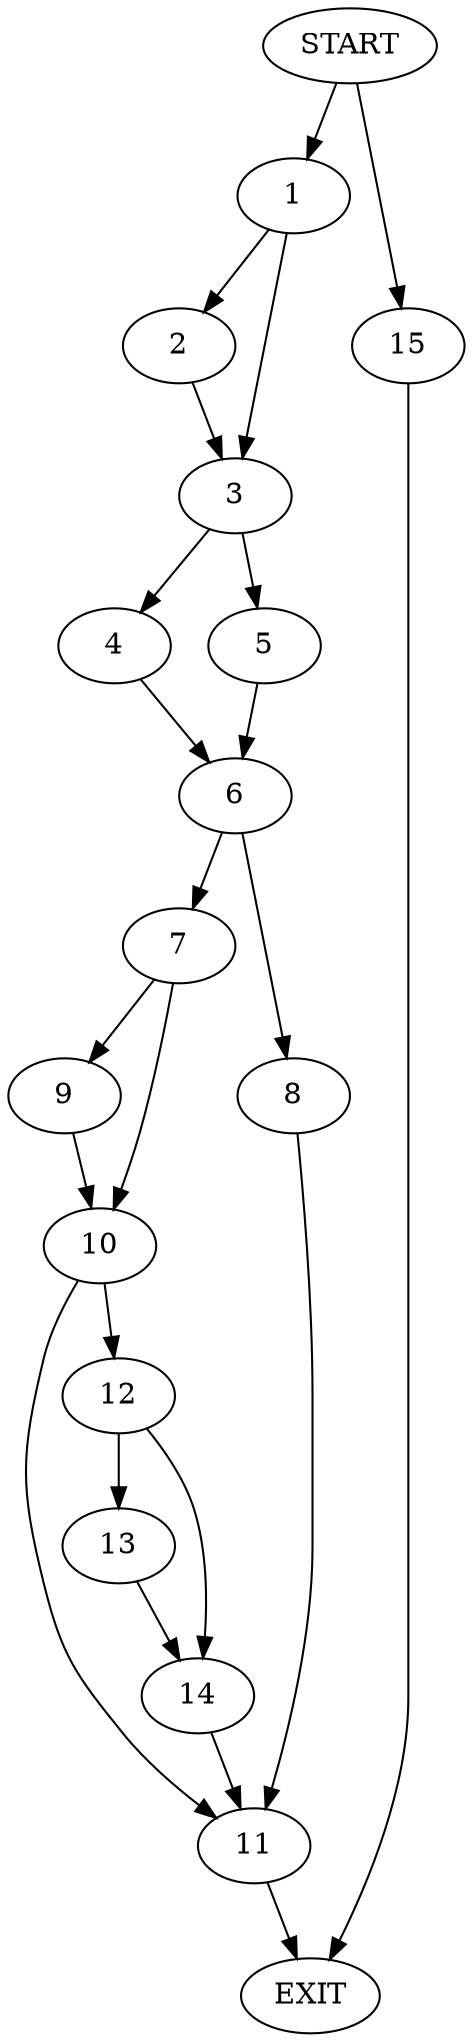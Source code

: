 digraph {
0 [label="START"]
16 [label="EXIT"]
0 -> 1
1 -> 2
1 -> 3
2 -> 3
3 -> 4
3 -> 5
4 -> 6
5 -> 6
6 -> 7
6 -> 8
7 -> 9
7 -> 10
8 -> 11
9 -> 10
10 -> 11
10 -> 12
11 -> 16
12 -> 13
12 -> 14
14 -> 11
13 -> 14
0 -> 15
15 -> 16
}
